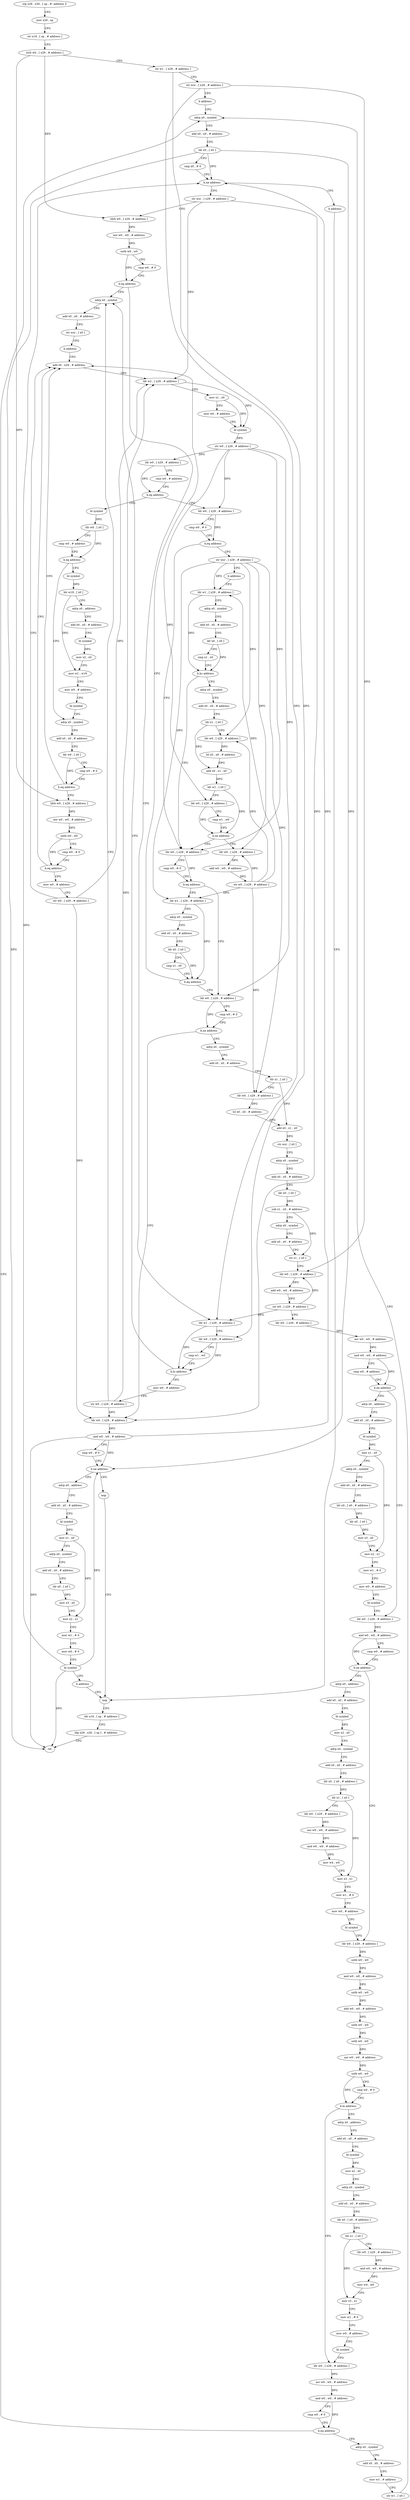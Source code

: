digraph "func" {
"4213336" [label = "stp x29 , x30 , [ sp , #- address ]!" ]
"4213340" [label = "mov x29 , sp" ]
"4213344" [label = "str x19 , [ sp , # address ]" ]
"4213348" [label = "strb w0 , [ x29 , # address ]" ]
"4213352" [label = "str w1 , [ x29 , # address ]" ]
"4213356" [label = "str wzr , [ x29 , # address ]" ]
"4213360" [label = "b address" ]
"4214136" [label = "adrp x0 , symbol" ]
"4214140" [label = "add x0 , x0 , # address" ]
"4214144" [label = "ldr x0 , [ x0 ]" ]
"4214148" [label = "cmp x0 , # 0" ]
"4214152" [label = "b.ne address" ]
"4213364" [label = "str wzr , [ x29 , # address ]" ]
"4214156" [label = "b address" ]
"4213368" [label = "ldrb w0 , [ x29 , # address ]" ]
"4213372" [label = "eor w0 , w0 , # address" ]
"4213376" [label = "uxtb w0 , w0" ]
"4213380" [label = "cmp w0 , # 0" ]
"4213384" [label = "b.eq address" ]
"4213412" [label = "adrp x0 , symbol" ]
"4213388" [label = "ldr w1 , [ x29 , # address ]" ]
"4214164" [label = "nop" ]
"4213416" [label = "add x0 , x0 , # address" ]
"4213420" [label = "str wzr , [ x0 ]" ]
"4213424" [label = "b address" ]
"4213528" [label = "add x0 , x29 , # address" ]
"4213392" [label = "ldr w0 , [ x29 , # address ]" ]
"4213396" [label = "cmp w1 , w0" ]
"4213400" [label = "b.lo address" ]
"4213404" [label = "mov w0 , # address" ]
"4214168" [label = "ldr x19 , [ sp , # address ]" ]
"4214172" [label = "ldp x29 , x30 , [ sp ] , # address" ]
"4214176" [label = "ret" ]
"4213532" [label = "ldr w2 , [ x29 , # address ]" ]
"4213536" [label = "mov x1 , x0" ]
"4213540" [label = "mov w0 , # address" ]
"4213544" [label = "bl symbol" ]
"4213548" [label = "str w0 , [ x29 , # address ]" ]
"4213552" [label = "ldr w0 , [ x29 , # address ]" ]
"4213556" [label = "cmn w0 , # address" ]
"4213560" [label = "b.eq address" ]
"4213428" [label = "bl symbol" ]
"4213564" [label = "ldr w0 , [ x29 , # address ]" ]
"4213408" [label = "str w0 , [ x29 , # address ]" ]
"4213432" [label = "ldr w0 , [ x0 ]" ]
"4213436" [label = "cmp w0 , # address" ]
"4213440" [label = "b.eq address" ]
"4213480" [label = "adrp x0 , symbol" ]
"4213444" [label = "bl symbol" ]
"4213568" [label = "cmp w0 , # 0" ]
"4213572" [label = "b.eq address" ]
"4213660" [label = "ldr w0 , [ x29 , # address ]" ]
"4213576" [label = "str wzr , [ x29 , # address ]" ]
"4213484" [label = "add x0 , x0 , # address" ]
"4213488" [label = "ldr w0 , [ x0 ]" ]
"4213492" [label = "cmp w0 , # 0" ]
"4213496" [label = "b.eq address" ]
"4213500" [label = "ldrb w0 , [ x29 , # address ]" ]
"4213448" [label = "ldr w19 , [ x0 ]" ]
"4213452" [label = "adrp x0 , address" ]
"4213456" [label = "add x0 , x0 , # address" ]
"4213460" [label = "bl symbol" ]
"4213464" [label = "mov x2 , x0" ]
"4213468" [label = "mov w1 , w19" ]
"4213472" [label = "mov w0 , # address" ]
"4213476" [label = "bl symbol" ]
"4213664" [label = "cmp w0 , # 0" ]
"4213668" [label = "b.eq address" ]
"4213696" [label = "ldr w0 , [ x29 , # address ]" ]
"4213672" [label = "ldr w1 , [ x29 , # address ]" ]
"4213580" [label = "b address" ]
"4213596" [label = "ldr w1 , [ x29 , # address ]" ]
"4213504" [label = "eor w0 , w0 , # address" ]
"4213508" [label = "uxtb w0 , w0" ]
"4213512" [label = "cmp w0 , # 0" ]
"4213516" [label = "b.eq address" ]
"4213520" [label = "mov w0 , # address" ]
"4213700" [label = "cmp w0 , # 0" ]
"4213704" [label = "b.ne address" ]
"4213776" [label = "adrp x0 , symbol" ]
"4213708" [label = "ldr w0 , [ x29 , # address ]" ]
"4213676" [label = "adrp x0 , symbol" ]
"4213680" [label = "add x0 , x0 , # address" ]
"4213684" [label = "ldr x0 , [ x0 ]" ]
"4213688" [label = "cmp x1 , x0" ]
"4213692" [label = "b.eq address" ]
"4213600" [label = "adrp x0 , symbol" ]
"4213604" [label = "add x0 , x0 , # address" ]
"4213608" [label = "ldr x0 , [ x0 ]" ]
"4213612" [label = "cmp x1 , x0" ]
"4213616" [label = "b.hs address" ]
"4213620" [label = "adrp x0 , symbol" ]
"4213524" [label = "str w0 , [ x29 , # address ]" ]
"4213780" [label = "add x0 , x0 , # address" ]
"4213784" [label = "ldr x1 , [ x0 ]" ]
"4213788" [label = "ldr w0 , [ x29 , # address ]" ]
"4213792" [label = "lsl x0 , x0 , # address" ]
"4213796" [label = "add x0 , x1 , x0" ]
"4213800" [label = "str wzr , [ x0 ]" ]
"4213804" [label = "adrp x0 , symbol" ]
"4213808" [label = "add x0 , x0 , # address" ]
"4213812" [label = "ldr x0 , [ x0 ]" ]
"4213816" [label = "sub x1 , x0 , # address" ]
"4213820" [label = "adrp x0 , symbol" ]
"4213824" [label = "add x0 , x0 , # address" ]
"4213828" [label = "str x1 , [ x0 ]" ]
"4213832" [label = "ldr w0 , [ x29 , # address ]" ]
"4213836" [label = "add w0 , w0 , # address" ]
"4213840" [label = "str w0 , [ x29 , # address ]" ]
"4213844" [label = "ldr w0 , [ x29 , # address ]" ]
"4213848" [label = "asr w0 , w0 , # address" ]
"4213852" [label = "and w0 , w0 , # address" ]
"4213856" [label = "cmp w0 , # address" ]
"4213860" [label = "b.ne address" ]
"4213916" [label = "ldr w0 , [ x29 , # address ]" ]
"4213864" [label = "adrp x0 , address" ]
"4213712" [label = "and w0 , w0 , # address" ]
"4213716" [label = "cmp w0 , # 0" ]
"4213720" [label = "b.ne address" ]
"4214160" [label = "nop" ]
"4213724" [label = "adrp x0 , address" ]
"4213624" [label = "add x0 , x0 , # address" ]
"4213628" [label = "ldr x1 , [ x0 ]" ]
"4213632" [label = "ldr w0 , [ x29 , # address ]" ]
"4213636" [label = "lsl x0 , x0 , # address" ]
"4213640" [label = "add x0 , x1 , x0" ]
"4213644" [label = "ldr w1 , [ x0 ]" ]
"4213648" [label = "ldr w0 , [ x29 , # address ]" ]
"4213652" [label = "cmp w1 , w0" ]
"4213656" [label = "b.ne address" ]
"4213584" [label = "ldr w0 , [ x29 , # address ]" ]
"4213920" [label = "and w0 , w0 , # address" ]
"4213924" [label = "cmp w0 , # address" ]
"4213928" [label = "b.ne address" ]
"4213996" [label = "ldr w0 , [ x29 , # address ]" ]
"4213932" [label = "adrp x0 , address" ]
"4213868" [label = "add x0 , x0 , # address" ]
"4213872" [label = "bl symbol" ]
"4213876" [label = "mov x1 , x0" ]
"4213880" [label = "adrp x0 , symbol" ]
"4213884" [label = "add x0 , x0 , # address" ]
"4213888" [label = "ldr x0 , [ x0 , # address ]" ]
"4213892" [label = "ldr x0 , [ x0 ]" ]
"4213896" [label = "mov x3 , x0" ]
"4213900" [label = "mov x2 , x1" ]
"4213904" [label = "mov w1 , # 0" ]
"4213908" [label = "mov w0 , # address" ]
"4213912" [label = "bl symbol" ]
"4213728" [label = "add x0 , x0 , # address" ]
"4213732" [label = "bl symbol" ]
"4213736" [label = "mov x1 , x0" ]
"4213740" [label = "adrp x0 , symbol" ]
"4213744" [label = "add x0 , x0 , # address" ]
"4213748" [label = "ldr x0 , [ x0 ]" ]
"4213752" [label = "mov x3 , x0" ]
"4213756" [label = "mov x2 , x1" ]
"4213760" [label = "mov w1 , # 0" ]
"4213764" [label = "mov w0 , # 0" ]
"4213768" [label = "bl symbol" ]
"4213772" [label = "b address" ]
"4213588" [label = "add w0 , w0 , # address" ]
"4213592" [label = "str w0 , [ x29 , # address ]" ]
"4214000" [label = "uxtb w0 , w0" ]
"4214004" [label = "and w0 , w0 , # address" ]
"4214008" [label = "uxtb w0 , w0" ]
"4214012" [label = "add w0 , w0 , # address" ]
"4214016" [label = "uxtb w0 , w0" ]
"4214020" [label = "sxtb w0 , w0" ]
"4214024" [label = "asr w0 , w0 , # address" ]
"4214028" [label = "sxtb w0 , w0" ]
"4214032" [label = "cmp w0 , # 0" ]
"4214036" [label = "b.le address" ]
"4214100" [label = "ldr w0 , [ x29 , # address ]" ]
"4214040" [label = "adrp x0 , address" ]
"4213936" [label = "add x0 , x0 , # address" ]
"4213940" [label = "bl symbol" ]
"4213944" [label = "mov x2 , x0" ]
"4213948" [label = "adrp x0 , symbol" ]
"4213952" [label = "add x0 , x0 , # address" ]
"4213956" [label = "ldr x0 , [ x0 , # address ]" ]
"4213960" [label = "ldr x1 , [ x0 ]" ]
"4213964" [label = "ldr w0 , [ x29 , # address ]" ]
"4213968" [label = "asr w0 , w0 , # address" ]
"4213972" [label = "and w0 , w0 , # address" ]
"4213976" [label = "mov w4 , w0" ]
"4213980" [label = "mov x3 , x1" ]
"4213984" [label = "mov w1 , # 0" ]
"4213988" [label = "mov w0 , # address" ]
"4213992" [label = "bl symbol" ]
"4214104" [label = "asr w0 , w0 , # address" ]
"4214108" [label = "and w0 , w0 , # address" ]
"4214112" [label = "cmp w0 , # 0" ]
"4214116" [label = "b.eq address" ]
"4214120" [label = "adrp x0 , symbol" ]
"4214044" [label = "add x0 , x0 , # address" ]
"4214048" [label = "bl symbol" ]
"4214052" [label = "mov x2 , x0" ]
"4214056" [label = "adrp x0 , symbol" ]
"4214060" [label = "add x0 , x0 , # address" ]
"4214064" [label = "ldr x0 , [ x0 , # address ]" ]
"4214068" [label = "ldr x1 , [ x0 ]" ]
"4214072" [label = "ldr w0 , [ x29 , # address ]" ]
"4214076" [label = "and w0 , w0 , # address" ]
"4214080" [label = "mov w4 , w0" ]
"4214084" [label = "mov x3 , x1" ]
"4214088" [label = "mov w1 , # 0" ]
"4214092" [label = "mov w0 , # address" ]
"4214096" [label = "bl symbol" ]
"4214124" [label = "add x0 , x0 , # address" ]
"4214128" [label = "mov w1 , # address" ]
"4214132" [label = "str w1 , [ x0 ]" ]
"4213336" -> "4213340" [ label = "CFG" ]
"4213340" -> "4213344" [ label = "CFG" ]
"4213344" -> "4213348" [ label = "CFG" ]
"4213348" -> "4213352" [ label = "CFG" ]
"4213348" -> "4213368" [ label = "DFG" ]
"4213348" -> "4213500" [ label = "DFG" ]
"4213352" -> "4213356" [ label = "CFG" ]
"4213352" -> "4213392" [ label = "DFG" ]
"4213356" -> "4213360" [ label = "CFG" ]
"4213356" -> "4213388" [ label = "DFG" ]
"4213356" -> "4213832" [ label = "DFG" ]
"4213360" -> "4214136" [ label = "CFG" ]
"4214136" -> "4214140" [ label = "CFG" ]
"4214140" -> "4214144" [ label = "CFG" ]
"4214144" -> "4214148" [ label = "CFG" ]
"4214144" -> "4214152" [ label = "DFG" ]
"4214144" -> "4214176" [ label = "DFG" ]
"4214144" -> "4213720" [ label = "DFG" ]
"4214148" -> "4214152" [ label = "CFG" ]
"4214152" -> "4213364" [ label = "CFG" ]
"4214152" -> "4214156" [ label = "CFG" ]
"4213364" -> "4213368" [ label = "CFG" ]
"4213364" -> "4213532" [ label = "DFG" ]
"4213364" -> "4213708" [ label = "DFG" ]
"4214156" -> "4214164" [ label = "CFG" ]
"4213368" -> "4213372" [ label = "DFG" ]
"4213372" -> "4213376" [ label = "DFG" ]
"4213376" -> "4213380" [ label = "CFG" ]
"4213376" -> "4213384" [ label = "DFG" ]
"4213380" -> "4213384" [ label = "CFG" ]
"4213384" -> "4213412" [ label = "CFG" ]
"4213384" -> "4213388" [ label = "CFG" ]
"4213412" -> "4213416" [ label = "CFG" ]
"4213388" -> "4213392" [ label = "CFG" ]
"4213388" -> "4213400" [ label = "DFG" ]
"4214164" -> "4214168" [ label = "CFG" ]
"4213416" -> "4213420" [ label = "CFG" ]
"4213420" -> "4213424" [ label = "CFG" ]
"4213424" -> "4213528" [ label = "CFG" ]
"4213528" -> "4213532" [ label = "CFG" ]
"4213392" -> "4213396" [ label = "CFG" ]
"4213392" -> "4213400" [ label = "DFG" ]
"4213396" -> "4213400" [ label = "CFG" ]
"4213400" -> "4213412" [ label = "CFG" ]
"4213400" -> "4213404" [ label = "CFG" ]
"4213404" -> "4213408" [ label = "CFG" ]
"4214168" -> "4214172" [ label = "CFG" ]
"4214172" -> "4214176" [ label = "CFG" ]
"4213532" -> "4213536" [ label = "CFG" ]
"4213532" -> "4213544" [ label = "DFG" ]
"4213536" -> "4213540" [ label = "CFG" ]
"4213536" -> "4213544" [ label = "DFG" ]
"4213540" -> "4213544" [ label = "CFG" ]
"4213544" -> "4213548" [ label = "DFG" ]
"4213548" -> "4213552" [ label = "DFG" ]
"4213548" -> "4213564" [ label = "DFG" ]
"4213548" -> "4213660" [ label = "DFG" ]
"4213548" -> "4213696" [ label = "DFG" ]
"4213548" -> "4213648" [ label = "DFG" ]
"4213552" -> "4213556" [ label = "CFG" ]
"4213552" -> "4213560" [ label = "DFG" ]
"4213556" -> "4213560" [ label = "CFG" ]
"4213560" -> "4213428" [ label = "CFG" ]
"4213560" -> "4213564" [ label = "CFG" ]
"4213428" -> "4213432" [ label = "DFG" ]
"4213564" -> "4213568" [ label = "CFG" ]
"4213564" -> "4213572" [ label = "DFG" ]
"4213408" -> "4213412" [ label = "CFG" ]
"4213408" -> "4213532" [ label = "DFG" ]
"4213408" -> "4213708" [ label = "DFG" ]
"4213432" -> "4213436" [ label = "CFG" ]
"4213432" -> "4213440" [ label = "DFG" ]
"4213436" -> "4213440" [ label = "CFG" ]
"4213440" -> "4213480" [ label = "CFG" ]
"4213440" -> "4213444" [ label = "CFG" ]
"4213480" -> "4213484" [ label = "CFG" ]
"4213444" -> "4213448" [ label = "DFG" ]
"4213568" -> "4213572" [ label = "CFG" ]
"4213572" -> "4213660" [ label = "CFG" ]
"4213572" -> "4213576" [ label = "CFG" ]
"4213660" -> "4213664" [ label = "CFG" ]
"4213660" -> "4213668" [ label = "DFG" ]
"4213576" -> "4213580" [ label = "CFG" ]
"4213576" -> "4213672" [ label = "DFG" ]
"4213576" -> "4213596" [ label = "DFG" ]
"4213576" -> "4213788" [ label = "DFG" ]
"4213576" -> "4213632" [ label = "DFG" ]
"4213576" -> "4213584" [ label = "DFG" ]
"4213484" -> "4213488" [ label = "CFG" ]
"4213488" -> "4213492" [ label = "CFG" ]
"4213488" -> "4213496" [ label = "DFG" ]
"4213492" -> "4213496" [ label = "CFG" ]
"4213496" -> "4213528" [ label = "CFG" ]
"4213496" -> "4213500" [ label = "CFG" ]
"4213500" -> "4213504" [ label = "DFG" ]
"4213448" -> "4213452" [ label = "CFG" ]
"4213448" -> "4213468" [ label = "DFG" ]
"4213452" -> "4213456" [ label = "CFG" ]
"4213456" -> "4213460" [ label = "CFG" ]
"4213460" -> "4213464" [ label = "DFG" ]
"4213464" -> "4213468" [ label = "CFG" ]
"4213468" -> "4213472" [ label = "CFG" ]
"4213472" -> "4213476" [ label = "CFG" ]
"4213476" -> "4213480" [ label = "CFG" ]
"4213664" -> "4213668" [ label = "CFG" ]
"4213668" -> "4213696" [ label = "CFG" ]
"4213668" -> "4213672" [ label = "CFG" ]
"4213696" -> "4213700" [ label = "CFG" ]
"4213696" -> "4213704" [ label = "DFG" ]
"4213672" -> "4213676" [ label = "CFG" ]
"4213672" -> "4213692" [ label = "DFG" ]
"4213580" -> "4213596" [ label = "CFG" ]
"4213596" -> "4213600" [ label = "CFG" ]
"4213596" -> "4213616" [ label = "DFG" ]
"4213504" -> "4213508" [ label = "DFG" ]
"4213508" -> "4213512" [ label = "CFG" ]
"4213508" -> "4213516" [ label = "DFG" ]
"4213512" -> "4213516" [ label = "CFG" ]
"4213516" -> "4213528" [ label = "CFG" ]
"4213516" -> "4213520" [ label = "CFG" ]
"4213520" -> "4213524" [ label = "CFG" ]
"4213700" -> "4213704" [ label = "CFG" ]
"4213704" -> "4213776" [ label = "CFG" ]
"4213704" -> "4213708" [ label = "CFG" ]
"4213776" -> "4213780" [ label = "CFG" ]
"4213708" -> "4213712" [ label = "DFG" ]
"4213676" -> "4213680" [ label = "CFG" ]
"4213680" -> "4213684" [ label = "CFG" ]
"4213684" -> "4213688" [ label = "CFG" ]
"4213684" -> "4213692" [ label = "DFG" ]
"4213688" -> "4213692" [ label = "CFG" ]
"4213692" -> "4213528" [ label = "CFG" ]
"4213692" -> "4213696" [ label = "CFG" ]
"4213600" -> "4213604" [ label = "CFG" ]
"4213604" -> "4213608" [ label = "CFG" ]
"4213608" -> "4213612" [ label = "CFG" ]
"4213608" -> "4213616" [ label = "DFG" ]
"4213612" -> "4213616" [ label = "CFG" ]
"4213616" -> "4213660" [ label = "CFG" ]
"4213616" -> "4213620" [ label = "CFG" ]
"4213620" -> "4213624" [ label = "CFG" ]
"4213524" -> "4213528" [ label = "CFG" ]
"4213524" -> "4213532" [ label = "DFG" ]
"4213524" -> "4213708" [ label = "DFG" ]
"4213780" -> "4213784" [ label = "CFG" ]
"4213784" -> "4213788" [ label = "CFG" ]
"4213784" -> "4213796" [ label = "DFG" ]
"4213788" -> "4213792" [ label = "DFG" ]
"4213792" -> "4213796" [ label = "DFG" ]
"4213796" -> "4213800" [ label = "DFG" ]
"4213800" -> "4213804" [ label = "CFG" ]
"4213804" -> "4213808" [ label = "CFG" ]
"4213808" -> "4213812" [ label = "CFG" ]
"4213812" -> "4213816" [ label = "DFG" ]
"4213816" -> "4213820" [ label = "CFG" ]
"4213816" -> "4213828" [ label = "DFG" ]
"4213820" -> "4213824" [ label = "CFG" ]
"4213824" -> "4213828" [ label = "CFG" ]
"4213828" -> "4213832" [ label = "CFG" ]
"4213832" -> "4213836" [ label = "DFG" ]
"4213836" -> "4213840" [ label = "DFG" ]
"4213840" -> "4213844" [ label = "CFG" ]
"4213840" -> "4213388" [ label = "DFG" ]
"4213840" -> "4213832" [ label = "DFG" ]
"4213844" -> "4213848" [ label = "DFG" ]
"4213848" -> "4213852" [ label = "DFG" ]
"4213852" -> "4213856" [ label = "CFG" ]
"4213852" -> "4213860" [ label = "DFG" ]
"4213856" -> "4213860" [ label = "CFG" ]
"4213860" -> "4213916" [ label = "CFG" ]
"4213860" -> "4213864" [ label = "CFG" ]
"4213916" -> "4213920" [ label = "DFG" ]
"4213864" -> "4213868" [ label = "CFG" ]
"4213712" -> "4213716" [ label = "CFG" ]
"4213712" -> "4214152" [ label = "DFG" ]
"4213712" -> "4214176" [ label = "DFG" ]
"4213712" -> "4213720" [ label = "DFG" ]
"4213716" -> "4213720" [ label = "CFG" ]
"4213720" -> "4214160" [ label = "CFG" ]
"4213720" -> "4213724" [ label = "CFG" ]
"4214160" -> "4214164" [ label = "CFG" ]
"4213724" -> "4213728" [ label = "CFG" ]
"4213624" -> "4213628" [ label = "CFG" ]
"4213628" -> "4213632" [ label = "CFG" ]
"4213628" -> "4213640" [ label = "DFG" ]
"4213632" -> "4213636" [ label = "DFG" ]
"4213636" -> "4213640" [ label = "DFG" ]
"4213640" -> "4213644" [ label = "DFG" ]
"4213644" -> "4213648" [ label = "CFG" ]
"4213644" -> "4213656" [ label = "DFG" ]
"4213648" -> "4213652" [ label = "CFG" ]
"4213648" -> "4213656" [ label = "DFG" ]
"4213652" -> "4213656" [ label = "CFG" ]
"4213656" -> "4213584" [ label = "CFG" ]
"4213656" -> "4213660" [ label = "CFG" ]
"4213584" -> "4213588" [ label = "DFG" ]
"4213920" -> "4213924" [ label = "CFG" ]
"4213920" -> "4213928" [ label = "DFG" ]
"4213924" -> "4213928" [ label = "CFG" ]
"4213928" -> "4213996" [ label = "CFG" ]
"4213928" -> "4213932" [ label = "CFG" ]
"4213996" -> "4214000" [ label = "DFG" ]
"4213932" -> "4213936" [ label = "CFG" ]
"4213868" -> "4213872" [ label = "CFG" ]
"4213872" -> "4213876" [ label = "DFG" ]
"4213876" -> "4213880" [ label = "CFG" ]
"4213876" -> "4213900" [ label = "DFG" ]
"4213880" -> "4213884" [ label = "CFG" ]
"4213884" -> "4213888" [ label = "CFG" ]
"4213888" -> "4213892" [ label = "DFG" ]
"4213892" -> "4213896" [ label = "DFG" ]
"4213896" -> "4213900" [ label = "CFG" ]
"4213900" -> "4213904" [ label = "CFG" ]
"4213904" -> "4213908" [ label = "CFG" ]
"4213908" -> "4213912" [ label = "CFG" ]
"4213912" -> "4213916" [ label = "CFG" ]
"4213728" -> "4213732" [ label = "CFG" ]
"4213732" -> "4213736" [ label = "DFG" ]
"4213736" -> "4213740" [ label = "CFG" ]
"4213736" -> "4213756" [ label = "DFG" ]
"4213740" -> "4213744" [ label = "CFG" ]
"4213744" -> "4213748" [ label = "CFG" ]
"4213748" -> "4213752" [ label = "DFG" ]
"4213752" -> "4213756" [ label = "CFG" ]
"4213756" -> "4213760" [ label = "CFG" ]
"4213760" -> "4213764" [ label = "CFG" ]
"4213764" -> "4213768" [ label = "CFG" ]
"4213768" -> "4213772" [ label = "CFG" ]
"4213768" -> "4214152" [ label = "DFG" ]
"4213768" -> "4213720" [ label = "DFG" ]
"4213768" -> "4214176" [ label = "DFG" ]
"4213772" -> "4214164" [ label = "CFG" ]
"4213588" -> "4213592" [ label = "DFG" ]
"4213592" -> "4213596" [ label = "DFG" ]
"4213592" -> "4213672" [ label = "DFG" ]
"4213592" -> "4213788" [ label = "DFG" ]
"4213592" -> "4213632" [ label = "DFG" ]
"4213592" -> "4213584" [ label = "DFG" ]
"4214000" -> "4214004" [ label = "DFG" ]
"4214004" -> "4214008" [ label = "DFG" ]
"4214008" -> "4214012" [ label = "DFG" ]
"4214012" -> "4214016" [ label = "DFG" ]
"4214016" -> "4214020" [ label = "DFG" ]
"4214020" -> "4214024" [ label = "DFG" ]
"4214024" -> "4214028" [ label = "DFG" ]
"4214028" -> "4214032" [ label = "CFG" ]
"4214028" -> "4214036" [ label = "DFG" ]
"4214032" -> "4214036" [ label = "CFG" ]
"4214036" -> "4214100" [ label = "CFG" ]
"4214036" -> "4214040" [ label = "CFG" ]
"4214100" -> "4214104" [ label = "DFG" ]
"4214040" -> "4214044" [ label = "CFG" ]
"4213936" -> "4213940" [ label = "CFG" ]
"4213940" -> "4213944" [ label = "DFG" ]
"4213944" -> "4213948" [ label = "CFG" ]
"4213948" -> "4213952" [ label = "CFG" ]
"4213952" -> "4213956" [ label = "CFG" ]
"4213956" -> "4213960" [ label = "DFG" ]
"4213960" -> "4213964" [ label = "CFG" ]
"4213960" -> "4213980" [ label = "DFG" ]
"4213964" -> "4213968" [ label = "DFG" ]
"4213968" -> "4213972" [ label = "DFG" ]
"4213972" -> "4213976" [ label = "DFG" ]
"4213976" -> "4213980" [ label = "CFG" ]
"4213980" -> "4213984" [ label = "CFG" ]
"4213984" -> "4213988" [ label = "CFG" ]
"4213988" -> "4213992" [ label = "CFG" ]
"4213992" -> "4213996" [ label = "CFG" ]
"4214104" -> "4214108" [ label = "DFG" ]
"4214108" -> "4214112" [ label = "CFG" ]
"4214108" -> "4214116" [ label = "DFG" ]
"4214112" -> "4214116" [ label = "CFG" ]
"4214116" -> "4214136" [ label = "CFG" ]
"4214116" -> "4214120" [ label = "CFG" ]
"4214120" -> "4214124" [ label = "CFG" ]
"4214044" -> "4214048" [ label = "CFG" ]
"4214048" -> "4214052" [ label = "DFG" ]
"4214052" -> "4214056" [ label = "CFG" ]
"4214056" -> "4214060" [ label = "CFG" ]
"4214060" -> "4214064" [ label = "CFG" ]
"4214064" -> "4214068" [ label = "DFG" ]
"4214068" -> "4214072" [ label = "CFG" ]
"4214068" -> "4214084" [ label = "DFG" ]
"4214072" -> "4214076" [ label = "DFG" ]
"4214076" -> "4214080" [ label = "DFG" ]
"4214080" -> "4214084" [ label = "CFG" ]
"4214084" -> "4214088" [ label = "CFG" ]
"4214088" -> "4214092" [ label = "CFG" ]
"4214092" -> "4214096" [ label = "CFG" ]
"4214096" -> "4214100" [ label = "CFG" ]
"4214124" -> "4214128" [ label = "CFG" ]
"4214128" -> "4214132" [ label = "CFG" ]
"4214132" -> "4214136" [ label = "CFG" ]
}
